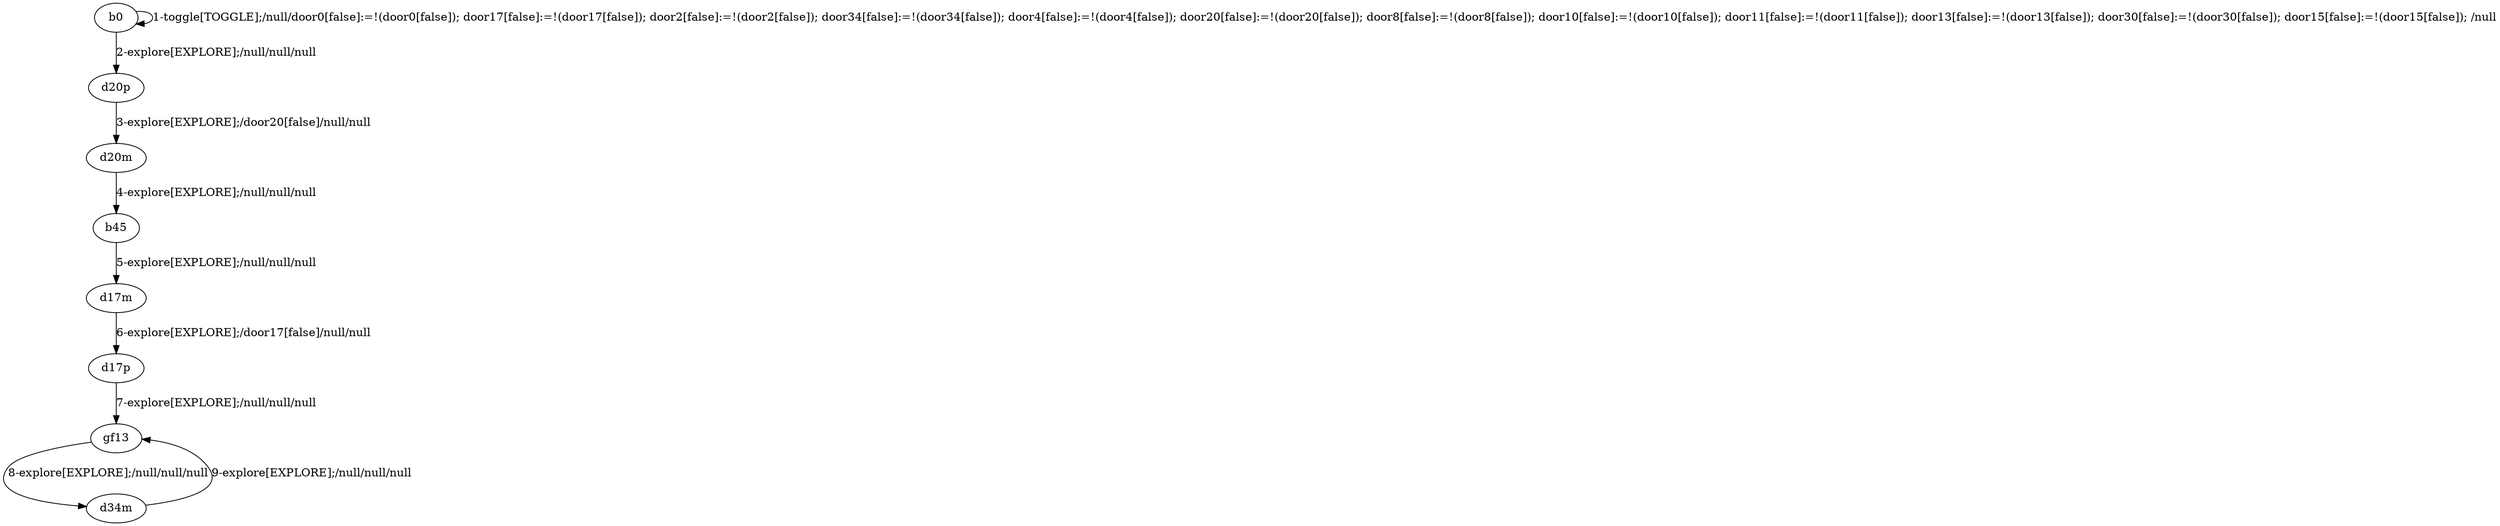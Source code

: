 # Total number of goals covered by this test: 4
# d34m --> gf13
# d17p --> gf13
# d17m --> d17p
# gf13 --> d34m

digraph g {
"b0" -> "b0" [label = "1-toggle[TOGGLE];/null/door0[false]:=!(door0[false]); door17[false]:=!(door17[false]); door2[false]:=!(door2[false]); door34[false]:=!(door34[false]); door4[false]:=!(door4[false]); door20[false]:=!(door20[false]); door8[false]:=!(door8[false]); door10[false]:=!(door10[false]); door11[false]:=!(door11[false]); door13[false]:=!(door13[false]); door30[false]:=!(door30[false]); door15[false]:=!(door15[false]); /null"];
"b0" -> "d20p" [label = "2-explore[EXPLORE];/null/null/null"];
"d20p" -> "d20m" [label = "3-explore[EXPLORE];/door20[false]/null/null"];
"d20m" -> "b45" [label = "4-explore[EXPLORE];/null/null/null"];
"b45" -> "d17m" [label = "5-explore[EXPLORE];/null/null/null"];
"d17m" -> "d17p" [label = "6-explore[EXPLORE];/door17[false]/null/null"];
"d17p" -> "gf13" [label = "7-explore[EXPLORE];/null/null/null"];
"gf13" -> "d34m" [label = "8-explore[EXPLORE];/null/null/null"];
"d34m" -> "gf13" [label = "9-explore[EXPLORE];/null/null/null"];
}